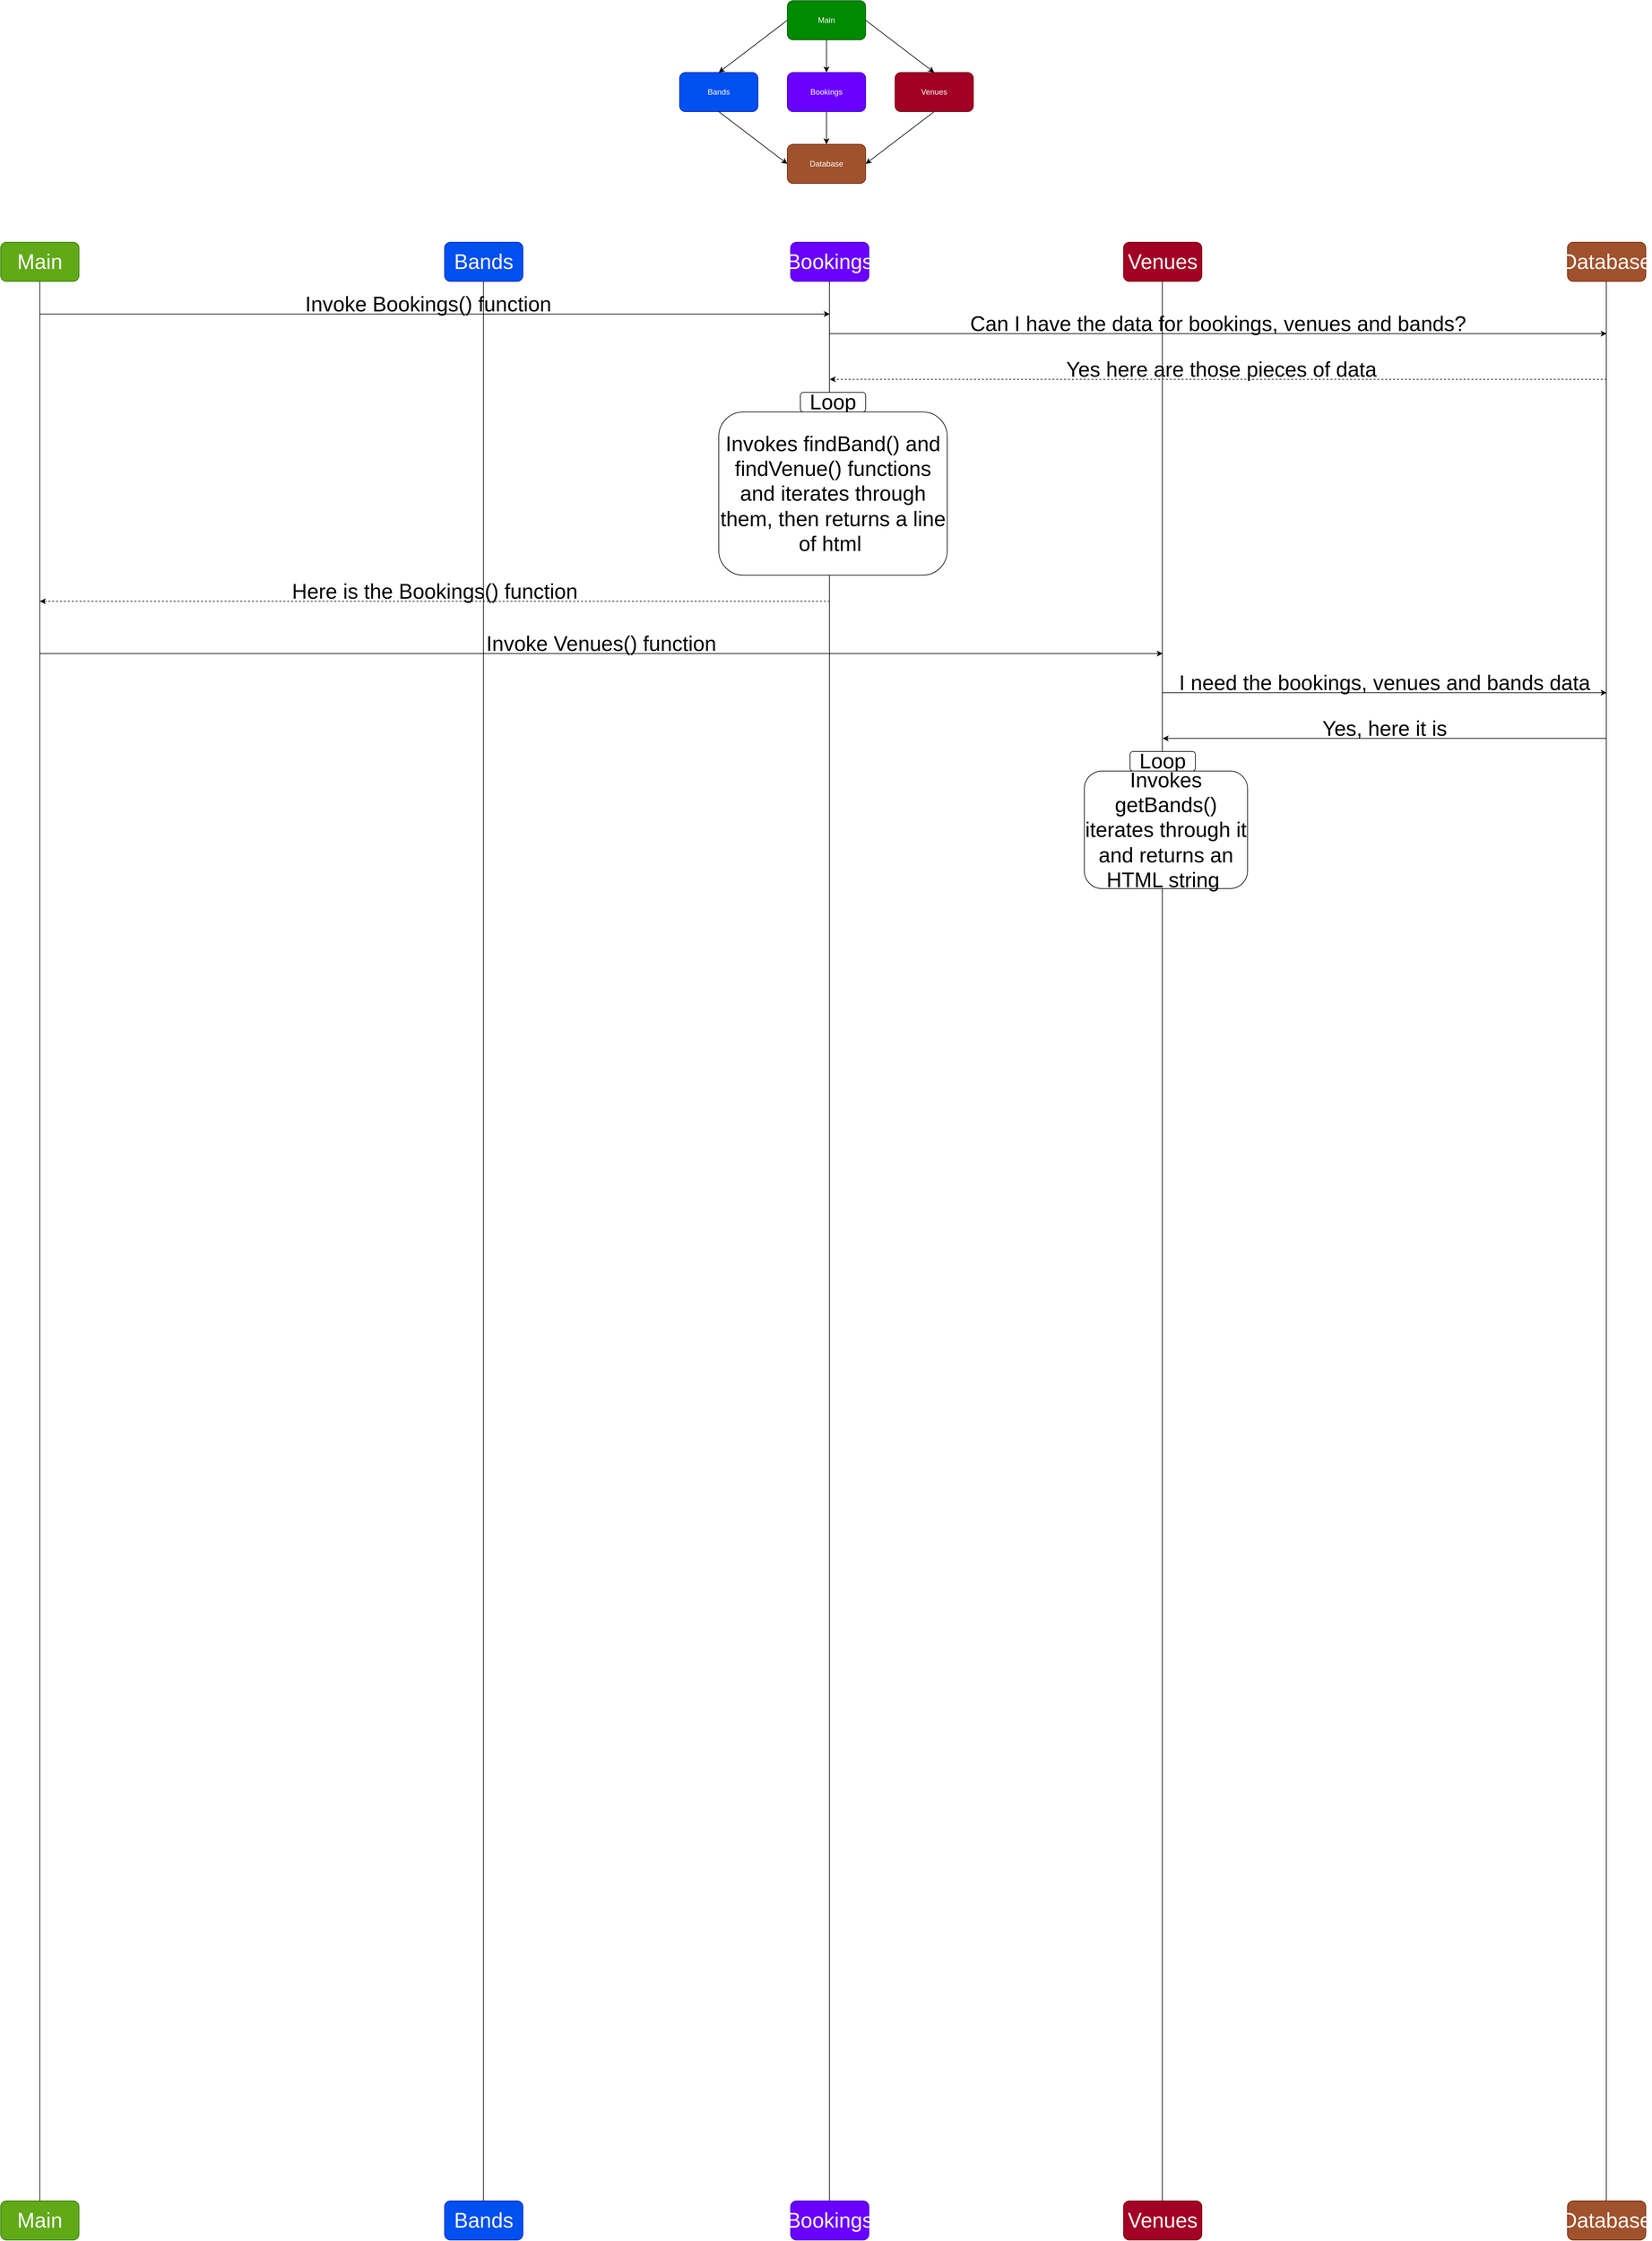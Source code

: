 <mxfile>
    <diagram id="oaDDiUFIhbO3W98eNdzG" name="Page-1">
        <mxGraphModel dx="2937" dy="1113" grid="1" gridSize="10" guides="1" tooltips="1" connect="1" arrows="1" fold="1" page="0" pageScale="1" pageWidth="850" pageHeight="1100" math="0" shadow="0">
            <root>
                <mxCell id="0"/>
                <mxCell id="1" parent="0"/>
                <mxCell id="2" value="Main" style="rounded=1;whiteSpace=wrap;html=1;fillColor=#008a00;fontColor=#ffffff;strokeColor=#005700;" parent="1" vertex="1">
                    <mxGeometry x="365" y="160" width="120" height="60" as="geometry"/>
                </mxCell>
                <mxCell id="3" value="Bands" style="rounded=1;whiteSpace=wrap;html=1;fillColor=#0050ef;fontColor=#ffffff;strokeColor=#001DBC;" parent="1" vertex="1">
                    <mxGeometry x="200" y="270" width="120" height="60" as="geometry"/>
                </mxCell>
                <mxCell id="4" value="Bookings" style="rounded=1;whiteSpace=wrap;html=1;fillColor=#6a00ff;fontColor=#ffffff;strokeColor=#3700CC;" parent="1" vertex="1">
                    <mxGeometry x="365" y="270" width="120" height="60" as="geometry"/>
                </mxCell>
                <mxCell id="5" value="Venues" style="rounded=1;whiteSpace=wrap;html=1;fillColor=#a20025;fontColor=#ffffff;strokeColor=#6F0000;" parent="1" vertex="1">
                    <mxGeometry x="530" y="270" width="120" height="60" as="geometry"/>
                </mxCell>
                <mxCell id="6" value="Database" style="rounded=1;whiteSpace=wrap;html=1;fillColor=#a0522d;fontColor=#ffffff;strokeColor=#6D1F00;" parent="1" vertex="1">
                    <mxGeometry x="365" y="380" width="120" height="60" as="geometry"/>
                </mxCell>
                <mxCell id="7" value="" style="endArrow=classic;html=1;exitX=0;exitY=0.5;exitDx=0;exitDy=0;entryX=0.5;entryY=0;entryDx=0;entryDy=0;" parent="1" source="2" target="3" edge="1">
                    <mxGeometry width="50" height="50" relative="1" as="geometry">
                        <mxPoint x="400" y="420" as="sourcePoint"/>
                        <mxPoint x="450" y="370" as="targetPoint"/>
                    </mxGeometry>
                </mxCell>
                <mxCell id="8" value="" style="endArrow=classic;html=1;exitX=0.5;exitY=1;exitDx=0;exitDy=0;entryX=0.5;entryY=0;entryDx=0;entryDy=0;" parent="1" source="2" target="4" edge="1">
                    <mxGeometry width="50" height="50" relative="1" as="geometry">
                        <mxPoint x="375" y="200" as="sourcePoint"/>
                        <mxPoint x="270" y="280" as="targetPoint"/>
                    </mxGeometry>
                </mxCell>
                <mxCell id="9" value="" style="endArrow=classic;html=1;exitX=1;exitY=0.5;exitDx=0;exitDy=0;entryX=0.5;entryY=0;entryDx=0;entryDy=0;" parent="1" source="2" target="5" edge="1">
                    <mxGeometry width="50" height="50" relative="1" as="geometry">
                        <mxPoint x="375" y="200" as="sourcePoint"/>
                        <mxPoint x="270" y="280" as="targetPoint"/>
                    </mxGeometry>
                </mxCell>
                <mxCell id="10" value="" style="endArrow=classic;html=1;exitX=0.5;exitY=1;exitDx=0;exitDy=0;entryX=0;entryY=0.5;entryDx=0;entryDy=0;" parent="1" source="3" target="6" edge="1">
                    <mxGeometry width="50" height="50" relative="1" as="geometry">
                        <mxPoint x="375" y="200" as="sourcePoint"/>
                        <mxPoint x="270" y="280" as="targetPoint"/>
                    </mxGeometry>
                </mxCell>
                <mxCell id="11" value="" style="endArrow=classic;html=1;exitX=0.5;exitY=1;exitDx=0;exitDy=0;entryX=0.5;entryY=0;entryDx=0;entryDy=0;" parent="1" source="4" target="6" edge="1">
                    <mxGeometry width="50" height="50" relative="1" as="geometry">
                        <mxPoint x="270" y="340" as="sourcePoint"/>
                        <mxPoint x="375" y="420" as="targetPoint"/>
                    </mxGeometry>
                </mxCell>
                <mxCell id="12" value="" style="endArrow=classic;html=1;exitX=0.5;exitY=1;exitDx=0;exitDy=0;entryX=1;entryY=0.5;entryDx=0;entryDy=0;" parent="1" source="5" target="6" edge="1">
                    <mxGeometry width="50" height="50" relative="1" as="geometry">
                        <mxPoint x="270" y="340" as="sourcePoint"/>
                        <mxPoint x="375" y="420" as="targetPoint"/>
                    </mxGeometry>
                </mxCell>
                <mxCell id="13" value="Main" style="rounded=1;whiteSpace=wrap;html=1;fillColor=#60a917;fontColor=#ffffff;strokeColor=#2D7600;fontSize=32;" parent="1" vertex="1">
                    <mxGeometry x="-840" y="530" width="120" height="60" as="geometry"/>
                </mxCell>
                <mxCell id="14" value="Bands" style="rounded=1;whiteSpace=wrap;html=1;fillColor=#0050ef;fontColor=#ffffff;strokeColor=#001DBC;fontSize=32;" parent="1" vertex="1">
                    <mxGeometry x="-160" y="530" width="120" height="60" as="geometry"/>
                </mxCell>
                <mxCell id="15" value="Venues" style="rounded=1;whiteSpace=wrap;html=1;fillColor=#a20025;fontColor=#ffffff;strokeColor=#6F0000;fontSize=32;" parent="1" vertex="1">
                    <mxGeometry x="880" y="530" width="120" height="60" as="geometry"/>
                </mxCell>
                <mxCell id="16" value="Database" style="rounded=1;whiteSpace=wrap;html=1;fillColor=#a0522d;fontColor=#ffffff;strokeColor=#6D1F00;fontSize=32;" parent="1" vertex="1">
                    <mxGeometry x="1560" y="530" width="120" height="60" as="geometry"/>
                </mxCell>
                <mxCell id="17" value="Bookings" style="rounded=1;whiteSpace=wrap;html=1;fillColor=#6a00ff;fontColor=#ffffff;strokeColor=#3700CC;fontSize=32;" parent="1" vertex="1">
                    <mxGeometry x="370" y="530" width="120" height="60" as="geometry"/>
                </mxCell>
                <mxCell id="18" value="" style="endArrow=none;html=1;entryX=0.5;entryY=1;entryDx=0;entryDy=0;fontSize=32;" parent="1" target="13" edge="1">
                    <mxGeometry width="50" height="50" relative="1" as="geometry">
                        <mxPoint x="-780" y="3531" as="sourcePoint"/>
                        <mxPoint x="-290" y="740" as="targetPoint"/>
                    </mxGeometry>
                </mxCell>
                <mxCell id="19" value="" style="endArrow=none;html=1;entryX=0.5;entryY=1;entryDx=0;entryDy=0;fontSize=32;" parent="1" edge="1">
                    <mxGeometry width="50" height="50" relative="1" as="geometry">
                        <mxPoint x="-100.5" y="3531" as="sourcePoint"/>
                        <mxPoint x="-100.5" y="590" as="targetPoint"/>
                    </mxGeometry>
                </mxCell>
                <mxCell id="20" value="" style="endArrow=none;html=1;entryX=0.5;entryY=1;entryDx=0;entryDy=0;fontSize=32;" parent="1" edge="1">
                    <mxGeometry width="50" height="50" relative="1" as="geometry">
                        <mxPoint x="429.5" y="3531" as="sourcePoint"/>
                        <mxPoint x="429.5" y="590" as="targetPoint"/>
                    </mxGeometry>
                </mxCell>
                <mxCell id="21" value="" style="endArrow=none;html=1;entryX=0.5;entryY=1;entryDx=0;entryDy=0;fontSize=32;" parent="1" edge="1">
                    <mxGeometry width="50" height="50" relative="1" as="geometry">
                        <mxPoint x="939.5" y="3531" as="sourcePoint"/>
                        <mxPoint x="939.5" y="590" as="targetPoint"/>
                    </mxGeometry>
                </mxCell>
                <mxCell id="22" value="" style="endArrow=none;html=1;entryX=0.5;entryY=1;entryDx=0;entryDy=0;fontSize=32;" parent="1" edge="1">
                    <mxGeometry width="50" height="50" relative="1" as="geometry">
                        <mxPoint x="1619.5" y="3531" as="sourcePoint"/>
                        <mxPoint x="1619.5" y="590" as="targetPoint"/>
                    </mxGeometry>
                </mxCell>
                <mxCell id="23" value="Main" style="rounded=1;whiteSpace=wrap;html=1;fillColor=#60a917;fontColor=#ffffff;strokeColor=#2D7600;fontSize=32;" parent="1" vertex="1">
                    <mxGeometry x="-840" y="3530" width="120" height="60" as="geometry"/>
                </mxCell>
                <mxCell id="24" value="Bands" style="rounded=1;whiteSpace=wrap;html=1;fillColor=#0050ef;fontColor=#ffffff;strokeColor=#001DBC;fontSize=32;" parent="1" vertex="1">
                    <mxGeometry x="-160" y="3530" width="120" height="60" as="geometry"/>
                </mxCell>
                <mxCell id="25" value="Venues" style="rounded=1;whiteSpace=wrap;html=1;fillColor=#a20025;fontColor=#ffffff;strokeColor=#6F0000;fontSize=32;" parent="1" vertex="1">
                    <mxGeometry x="880" y="3530" width="120" height="60" as="geometry"/>
                </mxCell>
                <mxCell id="26" value="Database" style="rounded=1;whiteSpace=wrap;html=1;fillColor=#a0522d;fontColor=#ffffff;strokeColor=#6D1F00;fontSize=32;" parent="1" vertex="1">
                    <mxGeometry x="1560" y="3530" width="120" height="60" as="geometry"/>
                </mxCell>
                <mxCell id="27" value="Bookings" style="rounded=1;whiteSpace=wrap;html=1;fillColor=#6a00ff;fontColor=#ffffff;strokeColor=#3700CC;fontSize=32;" parent="1" vertex="1">
                    <mxGeometry x="370" y="3530" width="120" height="60" as="geometry"/>
                </mxCell>
                <mxCell id="28" value="" style="endArrow=classic;html=1;fontSize=32;" edge="1" parent="1">
                    <mxGeometry width="50" height="50" relative="1" as="geometry">
                        <mxPoint x="-780" y="640" as="sourcePoint"/>
                        <mxPoint x="430" y="640" as="targetPoint"/>
                    </mxGeometry>
                </mxCell>
                <mxCell id="29" value="" style="endArrow=classic;html=1;fontSize=32;dashed=1;" edge="1" parent="1">
                    <mxGeometry width="50" height="50" relative="1" as="geometry">
                        <mxPoint x="430" y="1080" as="sourcePoint"/>
                        <mxPoint x="-780" y="1080" as="targetPoint"/>
                    </mxGeometry>
                </mxCell>
                <mxCell id="30" value="" style="endArrow=classic;html=1;fontSize=32;" edge="1" parent="1">
                    <mxGeometry width="50" height="50" relative="1" as="geometry">
                        <mxPoint x="430" y="670" as="sourcePoint"/>
                        <mxPoint x="1620" y="670" as="targetPoint"/>
                    </mxGeometry>
                </mxCell>
                <mxCell id="31" value="Can I have the data for bookings, venues and bands?" style="text;html=1;strokeColor=none;fillColor=none;align=center;verticalAlign=middle;whiteSpace=wrap;rounded=0;fontSize=32;" vertex="1" parent="1">
                    <mxGeometry x="530" y="640" width="990" height="30" as="geometry"/>
                </mxCell>
                <mxCell id="32" value="Invoke Bookings() function" style="text;html=1;strokeColor=none;fillColor=none;align=center;verticalAlign=middle;whiteSpace=wrap;rounded=0;fontSize=32;" vertex="1" parent="1">
                    <mxGeometry x="-690" y="610" width="1010" height="30" as="geometry"/>
                </mxCell>
                <mxCell id="33" value="" style="endArrow=classic;html=1;fontSize=32;dashed=1;" edge="1" parent="1">
                    <mxGeometry width="50" height="50" relative="1" as="geometry">
                        <mxPoint x="1620" y="740" as="sourcePoint"/>
                        <mxPoint x="430" y="740" as="targetPoint"/>
                    </mxGeometry>
                </mxCell>
                <mxCell id="34" value="Yes here are those pieces of data" style="text;html=1;strokeColor=none;fillColor=none;align=center;verticalAlign=middle;whiteSpace=wrap;rounded=0;fontSize=32;" vertex="1" parent="1">
                    <mxGeometry x="500" y="710" width="1060" height="30" as="geometry"/>
                </mxCell>
                <mxCell id="39" value="Loop" style="rounded=1;whiteSpace=wrap;html=1;fontSize=32;" vertex="1" parent="1">
                    <mxGeometry x="385" y="760" width="100" height="30" as="geometry"/>
                </mxCell>
                <mxCell id="41" value="Invokes findBand() and findVenue() functions and iterates through them, then returns a line of html&amp;nbsp;" style="rounded=1;whiteSpace=wrap;html=1;fontSize=32;" vertex="1" parent="1">
                    <mxGeometry x="260" y="790" width="350" height="250" as="geometry"/>
                </mxCell>
                <mxCell id="42" value="Here is the Bookings() function" style="text;html=1;strokeColor=none;fillColor=none;align=center;verticalAlign=middle;whiteSpace=wrap;rounded=0;fontSize=32;" vertex="1" parent="1">
                    <mxGeometry x="-700" y="1050" width="1050" height="30" as="geometry"/>
                </mxCell>
                <mxCell id="43" value="" style="endArrow=classic;html=1;fontSize=32;" edge="1" parent="1">
                    <mxGeometry width="50" height="50" relative="1" as="geometry">
                        <mxPoint x="-780" y="1160" as="sourcePoint"/>
                        <mxPoint x="940" y="1160" as="targetPoint"/>
                    </mxGeometry>
                </mxCell>
                <mxCell id="44" value="Invoke Venues() function" style="text;html=1;strokeColor=none;fillColor=none;align=center;verticalAlign=middle;whiteSpace=wrap;rounded=0;fontSize=32;" vertex="1" parent="1">
                    <mxGeometry x="-710" y="1130" width="1580" height="30" as="geometry"/>
                </mxCell>
                <mxCell id="45" value="" style="endArrow=classic;html=1;fontSize=32;" edge="1" parent="1">
                    <mxGeometry width="50" height="50" relative="1" as="geometry">
                        <mxPoint x="940" y="1220" as="sourcePoint"/>
                        <mxPoint x="1620" y="1220" as="targetPoint"/>
                    </mxGeometry>
                </mxCell>
                <mxCell id="46" value="I need the bookings, venues and bands data" style="text;html=1;strokeColor=none;fillColor=none;align=center;verticalAlign=middle;whiteSpace=wrap;rounded=0;fontSize=32;" vertex="1" parent="1">
                    <mxGeometry x="960" y="1190" width="640" height="30" as="geometry"/>
                </mxCell>
                <mxCell id="47" value="" style="endArrow=classic;html=1;fontSize=32;" edge="1" parent="1">
                    <mxGeometry width="50" height="50" relative="1" as="geometry">
                        <mxPoint x="1620" y="1290" as="sourcePoint"/>
                        <mxPoint x="940" y="1290" as="targetPoint"/>
                    </mxGeometry>
                </mxCell>
                <mxCell id="48" value="Yes, here it is" style="text;html=1;strokeColor=none;fillColor=none;align=center;verticalAlign=middle;whiteSpace=wrap;rounded=0;fontSize=32;" vertex="1" parent="1">
                    <mxGeometry x="980" y="1260" width="600" height="30" as="geometry"/>
                </mxCell>
                <mxCell id="49" value="Loop" style="rounded=1;whiteSpace=wrap;html=1;fontSize=32;" vertex="1" parent="1">
                    <mxGeometry x="890" y="1310" width="100" height="30" as="geometry"/>
                </mxCell>
                <mxCell id="50" value="Invokes getBands() iterates through it and returns an HTML string&amp;nbsp;" style="rounded=1;whiteSpace=wrap;html=1;fontSize=32;" vertex="1" parent="1">
                    <mxGeometry x="820" y="1340" width="250" height="180" as="geometry"/>
                </mxCell>
            </root>
        </mxGraphModel>
    </diagram>
</mxfile>